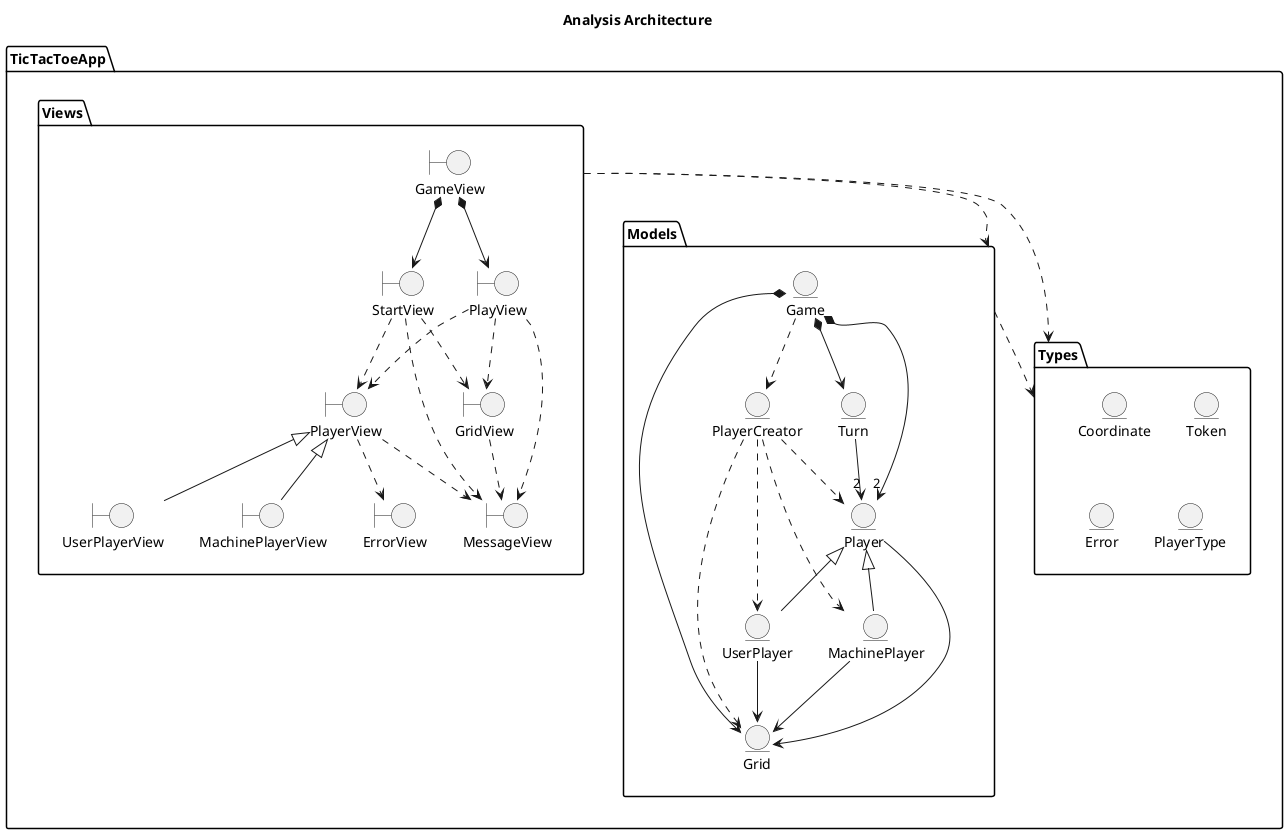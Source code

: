 @startuml Analysis Architecture
    title Analysis Architecture

    package TicTacToeApp{
        package Views{
            boundary GameView
            boundary StartView
            boundary PlayView
            boundary UserPlayerView
            boundary MachinePlayerView
            boundary MessageView
            boundary PlayerView
            boundary ErrorView
            boundary GridView

            GameView *--> StartView
            GameView *--> PlayView

            PlayerView <|-- UserPlayerView
            PlayerView <|-- MachinePlayerView

            StartView ..> MessageView
            StartView ..> PlayerView
                PlayerView ..> ErrorView
                PlayView ..> MessageView
            StartView ..> GridView
                GridView ..> MessageView

            PlayView ..> PlayerView
            PlayView ..> GridView

            PlayerView ..> MessageView            
        }
        Views ..> Models
        Views ..> Types

        package Models{
            entity Game
            entity Player
            entity MachinePlayer
            entity UserPlayer
            entity Grid
            entity Turn
            entity PlayerCreator

            Game *--> "2" Player
            Game *--> Grid
            Game *--> Turn
            Game ..> PlayerCreator

            Turn --> "2" Player
            
            Player --> Grid
            Player <|-- UserPlayer
            Player <|-- MachinePlayer

            PlayerCreator ..> Player
            PlayerCreator ..> UserPlayer
            PlayerCreator ..> MachinePlayer
            PlayerCreator ..> Grid

            UserPlayer --> Grid            
            MachinePlayer --> Grid
            
        }
        Models ..> Types
        
        package Types{
            entity Coordinate
            entity Token
            entity Error
            entity PlayerType
        }
    }
@enduml

@startuml Analysis Start
    left to right direction
    title Analysis Start

    actor "Player" as Actorr
    package TicTacToeApp{        
        boundary GameView
        boundary StartView
        boundary MessageView
        boundary PlayerView
        boundary ErrorView
        boundary GridView

        entity Game
        entity Grid
        entity Turn
        entity PlayerCreator

        Actorr --> GameView
        GameView --> StartView
            StartView --> MessageView
            StartView --> PlayerView
                PlayerView --> ErrorView
            StartView --> Game
                Game --> PlayerCreator
                Game --> Grid
                Game --> Turn
            StartView --> GridView
                GridView --> Game
                Grid --> MessageView            
    }
@enduml

@startuml Analysis Start Collaboration Diagram
    allowmixing
    title Analysis Start Collaboration Diagram

    actor "Player" as Actorr
    package TicTacToeApp{
        object ":GameView" as GameView{
        }
        object ":StartView" as StartView{
        }
        object ":MessageView" as MessageView{
        }
        object ":PlayerView" as PlayerView{
        }       
        object ":GridView" as GridView{
        }      
        object ":TokenView" as TokenView{
        }       
        object ":ErrorView" as ErrorView{
        }       
        
        object ":Game" as Game{
        }
        object ":PlayerCreator" as PlayerCreator{
        }
        object ":Grid" as Grid{
        }   
        object ":Turn" as Turn{
        }      


        Actorr ..> GameView : Start()
            GameView --> StartView : 1. Interact()
                StartView --> MessageView
                    note on link
                        2. WriteLine(Title)
                        3. WriteLine(SelectPlayers)
                    endnote
                StartView --> PlayerView
                    note on link
                        4. ReadPlayer()
                    endnote
                    PlayerView --> MessageView
                        note on link
                            5. GetMessage(SelectNumberPlayer)
                        endnote
                    PlayerView --> ErrorView
                        note on link
                            5.1 WriteLine(Error)
                        endnote
                        ErrorView --> MessageView
                            note on link
                                5.2 WriteLine(VerticalLine)
                            endnote
                StartView --> Game 
                    note on link
                        6. CreatePlayer(players)
                        8. NewGame
                    endnote
                    Game --> PlayerCreator
                        note on link
                            7. CreatePlayer(players)
                        endnote
                    StartView --> GridView
                        note on link
                            11. Show(game)
                        endnote
                        GridView --> MessageView
                            note on link
                                12. WriteLine(HorizontalLine)
                                13. Write(Square)
                                17. WriteLine(HorizontalLine)
                            endnote
                        GridView --> Game
                            note on link
                                14. GetToken(Coordinate)
                            endnote
                            Game --> Grid
                                note on link
                                    9. NewGame()
                                    15. GetToken(Coordinate)
                                endnote
                            Game --> Turn
                                note on link
                                    10. NewGame()
                                endnote
                        GridView --> TokenView
                            note on link
                                16. Write(Token)
                            endnote
                    
    }
@enduml

@startuml Analsysis Play
    left to right direction
    title Analsysis Play

actor "Player" as Actorr
package TicTacToeApp{        
    boundary GameView
    boundary PlayView
    boundary MessageView
    boundary PlayerView
    boundary ErrorView
    boundary GridView
    boundary CoordinateView

    entity Game
    entity Grid
    entity Turn
    entity Player
    entity Error
    entity Coordinate

    Actorr --> GameView         
        GameView --> PlayView
        PlayView --> Game
            Game --> Turn
        PlayView --> MessageView
        PlayView --> PlayerView
            PlayerView --> Game
                Game --> Player
                    Player --> Coordinate
                    Player --> Error
                    Player --> Grid
            PlayerView --> MessageView
            PlayerView --> CoordinateView
            PlayerView --> ErrorView
        PlayView --> GridView
            GridView --> Game
                Game --> Grid
        
}
@enduml

@startuml Analysis Play Collaboration Diagram
    allowmixing
    title Analysis Play Collaboration Diagram

actor "Player" as Actorr
package TicTacToeApp{

    object ":GameView" as GameView{
    }
    object ":PlayView" as PlayView{
    }
    object ":MessageView" as MessageView{
    }
    object ":PlayerView" as PlayerView{
    }
    object ":GridView" as GridView{
    }
    object ":CoordinateView" as CoordinateView{
    }
    object ":ErrorView" as ErrorView{
    }


    object ":Game" as Game{
    }
    object ":Turn" as Turn{
    }
    object ":Player" as Player{
    }
    object ":Grid" as Grid{
    }
    object ":Coordinate" as Coordinate{
    }
    object ":Error" as Error{
    }
    object ":Direction" as Direction{
    }
    
}

Actorr --> GameView : Play()
    GameView --> PlayView : Interact()
        PlayView --> Game  
            note on link
                Next()
                GetCurrentTurn()
                IsTicTacToe(Token)
            endnote
            Game --> Turn
                note on link
                    Next()
                    GetCurrentTurn()
                endnote
            Game --> Grid
                note on link
                    IsTicTacToe(Token)
                endnote
                Grid --> Coordinate
                    note on link
                        GetDirections(Coordinate)
                    endNote
                    Coordinate --> Direction : GetDirection()
        PlayView --> MessageView
            note on link
                WriteLine(Turn)
                WriteLine(WinnerMessage)
            endnote
        PlayView --> PlayerView : Interact()
            PlayerView --> Game
                note on link
                    HasToken()
                    CheckErrorToPutToken(Coordinate)
                    PutToken(Coordinate)
                    MoveToken(origin, target)
                    CheckOriginErrorToMoveToken(Coordinate)
                    CheckTargetnErrorToMoveToken(origin, target)
                endnote
                Game --> Player
                    note on link
                        HasToken()
                        CheckErrorToPutToken(Coordinate)
                        PutToken(Coordinate)
                        MoveToken(origin, target)
                        CheckOriginErrorToMoveToken(Coordinate)
                        CheckTargetnErrorToMoveToken(origin, target)
                    endnote
                    Player --> Grid
                        note on link
                            IsEmpty(Coordinate)
                            PutToken(Coordinate)
                            IsOccupied(Coordinate)
                            MoveToken(origin, target)
                        endnote
                    Player --> Coordinate : AreEquals(origin, target)
                    Player --> Error : GetError()
            PlayerView --> MessageView
                note on link
                    WriteLine(EnterCoordinateToPut)
                    WriteLine(EnterOriginCoordinateToMove)
                    WriteLine(EnterTargetnCoordinateToMove)
                endnote
            PlayerView --> CoordinateView
                note on link
                    Read(Game)
                endnote
                CoordinateView --> Game
                    note on link
                        CheckErrorToReadValid(Coordinate)
                    endnote
                    Game --> Coordinate
                        note on link
                            CheckErrorToReadValid(Coordinate)
                        endnote
                        Coordinate --> Error : GetError()
                CoordinateView --> ErrorView : WriteLine(Error)
            PlayerView --> ErrorView : WriteLine(Error)
@enduml


                Next()
                IsWinner()

        PlayView --> PlayerView : Interact(game)
            PlayerView --> Game
                note on link
                    IsComplete()
                    PutToken(Coordinate)
                    MoveToken(Coordinate)
                    CheckErrorToPutToken(Coordinate)
                    CheckOriginErrorToMoveToken(Coordinate)
                    CheckTargetErrorToMoveToken(origin, target)
                endnote
                Game --> Player
                    note on link
                        IsComplete()
                        PutToken(Coordinate)
                        MoveToken(Coordinate)
                        CheckErrorToPutToken(Coordinate)
                        CheckOriginErrorToMoveToken(Coordinate)
                        CheckTargetErrorToMoveToken(origin, target)
                    endnote
            PlayerView --> MessageView
                note on link
                    GetMessage(EnterCoodinateToPut)
                    GetMessage(EnterOriginCordinateToMove)
                    GetMessage(EnterTargetCoordinateToMove)
                    CheckErrorToPutToken(Coordinate)
                    CheckOriginErrorToMoveToken(Coordinate)
                    CheckTargetErrorToMoveToken(origin, target)
                endnote
        PlayView --> GridView
            note on link
                Show()
            endnote
            GridView --> Game
                note on link
                    GetToken(Coordinate)
                endnote

@startuml Analysis Resume
    title Analysis Resume

@enduml

@startuml Analysis Views
    title Analysis 

    package TicTacToeApp{
        namespace Views{
            class GameViews{
                ~GameViews(Game)
                ~Start()
            }

            class StartView{
                ~StartView(Game)
                ~Interact()
            }

            class PlayView{
                ~PlayView(Game)
                ~Interact()
            }

            class PlayerView{
                ~ReadPlayers()
                ~Interact(Game)
            }

            class GridView{
                ~GridView()
                ~Show(Game)
            }

            class TokenView{
                ~TokenView()
                ~Write(Token)
            }

            class ErrorView{
                ~ErrorView()
                ~WriteLine(Error)
            }

            enum MessageView{
                ~Title
                ~SelectNumberPlayers
                ~VerticalLine
                ~Square
                ~CurrentTurn
                ~EnterCoodinateToPut
                ~EnterOriginCoodinateToMove
                ~EnterTargetCoodinateToMove
                ~Winner
                ~Resume
                ~MessageView()
                ~Write(Message)
                ~WriteLine(Message)
                ~GetMessage(Message) : string
            }
        }    

        namespace Models{
            class Game{}
            enum Error{}
            enum Token{}
        }
    }

    Views.GameViews --> Models.Game
    Views.GameViews *--> Views.StartView    
    Views.GameViews *--> Views.PlayView    

    Views.StartView --> Models.Game
    Views.StartView ..> Views.MessageView
    Views.StartView ..> Views.PlayerView
    Views.StartView ..> Views.GridView
    
    Views.PlayView --> Models.Game
    Views.PlayView ..> Views.MessageView
    Views.PlayView ..> Views.PlayerView
    Views.PlayView ..> Views.GridView

    Views.PlayerView ..> Views.MessageView
    Views.PlayerView ..> Models.Error
    Views.PlayerView ..> Views.ErrorView
    Views.PlayerView ..> Models.Game

    Views.GridView ..> Models.Game
    Views.GridView ..> Views.MessageView
    Views.GridView ..> Views.TokenView

    Views.ErrorView ..> Models.Error

    Views.TokenView ..> Models.Token


@enduml

@startuml Analysis Models
    title Analysis 

    package TicTacToeApp{
        namespace Models{
            class Game{
                +Game()
                +NewGame()
                +CreatePlayers(players : int)
                +GetToken(Coordinate)
                +Next()
                +GetCurrentTurn() : Token
                +HasToken() : boolean
                +CheckErrorToPutToken(Coordinate) : Error
                +PutToken(Coordinate)
                +CheckOriginErrorToMoveToken(Coordinate) : Error
                +CheckTargetErrorToMoveToken(origin, target) : Error
                +MoveToken(origin, target)
                +IsTicTacToe(Token) : boolean
                +CheckErrorToReadValid(Coordinate) : Error
            }
            Game *--> Grid
            Game *--> Turn
            Game *--> "2" Player
            Game ..> PlayerCreator

            class PlayerCreator{
                ~instance : PlayerCreator { get: }
                -PlayerCreator()
                ~CreatePlayers(Grid, players) : Player
            }
            PlayerCreator ..> Player
            PlayerCreator ..> UserPlayer
            PlayerCreator ..> MachinePlayer
            PlayerCreator ..> Grid

            class Player{
                ~Player(Grid, Token, PlayerType)
                ~HasToken() : boolean
                ~CheckErrorToPutToken(Coordinate) : Error
                ~PutToken(Coordinate)
                ~CheckOriginErrorToMoveToken(Coordinate) : Error
                ~CheckTargetErrorToMoveToken(origin, target) : Error
                ~MoveToken(origin, target)
            }
            Player <|-- UserPlayer
            Player <|-- MachinePlayer
            Player --> Grid

            class Turn{
                ~{static}MaxPlayers : int
                ~Turn(Player)
                ~Next()
                ~GetCurrentTurn() : Token
            }
            Turn --> "2" Player

            class Grid{
                ~Grid()
                ~NewGame()
                ~GetToken(Coordinate)
                ~IsTicTacToe(Token) : boolean
                ~PutToken(Coordinate)
                ~MoveToken(origin, target)
                ~IsEmpty(Coordinate) : boolean
                ~IsOccupued(Coordinate, Token) : boolean
            }

            namespace Types{
                enum PlayerType{
                    +UserPlayer
                    +MachinePlayer
                }

                class Coordinate{
                    -row : int
                    -colunm : int
                    +Coordinate()
                    +Coordinate(row, colunm)
                    ~CheckErrorToReadValid(Coordinate) : Error
                    -IsValid(value) : boolean
                    ~AreEquals(origin, target) : boolean
                }

                class ClosedInterval{
                    -min : int
                    -max : int
                    ~ClosedInterval(min, max)
                    ~IsValid(value) : boolean
                }

                enum Direction{
                    +Horizontal
                    +Vertical
                    +MainDiagonal
                    +InverseDiagonal
                    +Null
                }

                enum Error{
                    +Null
                    +{static}GetError() : Error
                    +{static}IsNull(Error) : boolean
                }

                enum Token{
                    +X,
                    +O,
                    +Null
                    +{static}GetToken(Token) : Token
                    +{static}IsNull(Token) : boolean
                }
            }
        }
    }

    Models.Game .. Models.Types.Coordinate
    Models.Game .. Models.Types.Error
    
    Models.Player --> Models.Types.PlayerType 
    Models.Player --> Models.Types.Token 
    Models.Player ..> Models.Types.Coordinate   
    Models.Player ..> Models.Types.Error   

    Models.PlayerCreator ..> Models.Types.PlayerType   
    Models.PlayerCreator ..> Models.Types.Token    

    Models.Grid ..> Models.Types.Coordinate

    Models.Types.Coordinate ..> Models.Types.Error
    Models.Types.Coordinate ..> Models.Types.Direction
    Models.Types.Coordinate ..> Models.Types.ClosedInterval

@enduml

@startuml Analysis Types
    title Analysis 

    package TicTacToeApp{
        package Models{
            package Types{
                enum Error{
                    +InvalidPlayerSelect
                    +Null
                    +{static}IsNull() : bool
                }

                enum PlayerType{
                    +UserPlayer
                    +MachinePlayer
                }

                class Coordinate{
                    +Row : Row { get; }
                    +Colunm : Colunm { get; }
                    +Coordinate(row, colunm)
                }
            }
        }
    }

@enduml

@startuml Analysis Package
    title Analysis Package

@enduml

